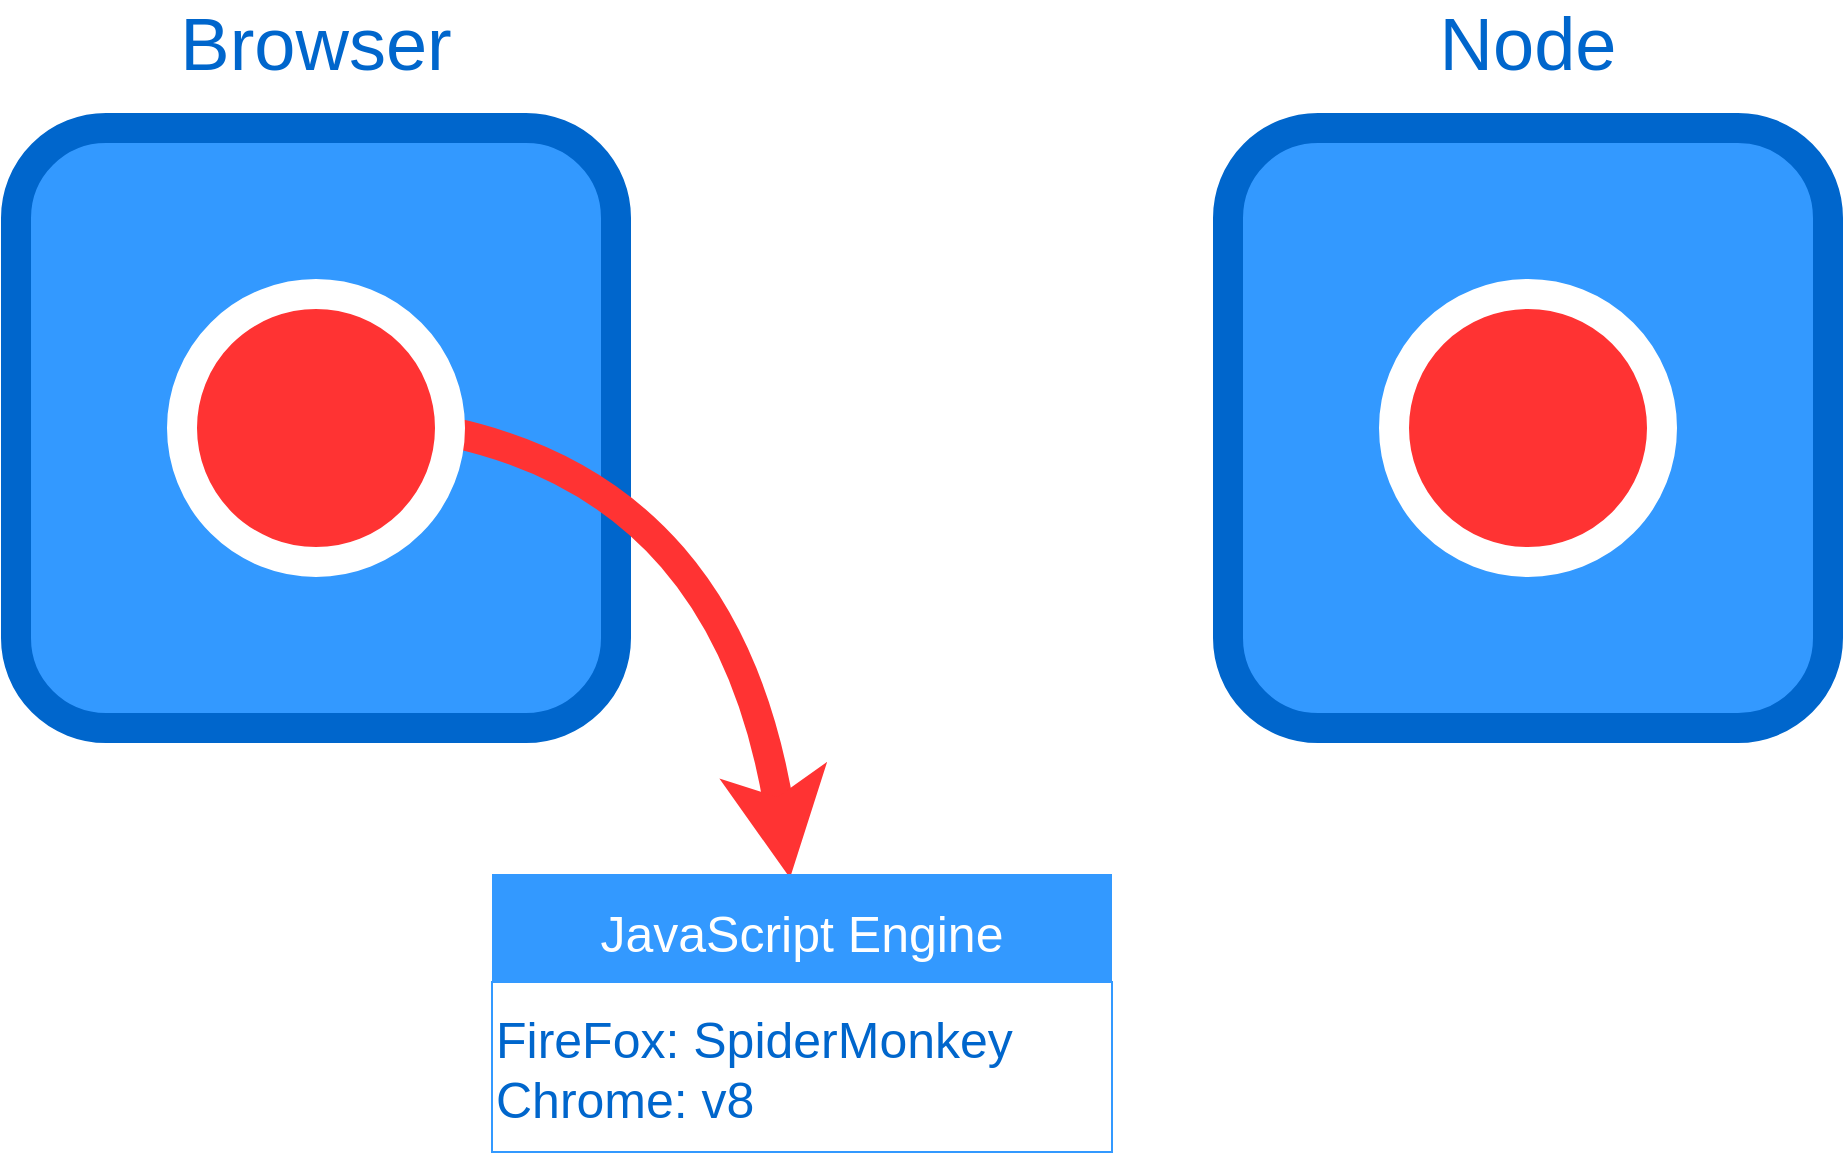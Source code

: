 <mxfile version="17.4.0" type="device"><diagram id="--ZpOBGDvslA4BtmbgsT" name="Page-1"><mxGraphModel dx="2171" dy="1173" grid="0" gridSize="10" guides="1" tooltips="1" connect="1" arrows="1" fold="1" page="1" pageScale="1" pageWidth="4681" pageHeight="3300" math="0" shadow="0"><root><mxCell id="0"/><mxCell id="1" parent="0"/><mxCell id="rv3Fqz1603qJZXhh8gCW-4" value="" style="rounded=1;whiteSpace=wrap;html=1;strokeWidth=15;strokeColor=#0066CC;fillColor=#3399FF;" vertex="1" parent="1"><mxGeometry x="988" y="960" width="300" height="300" as="geometry"/></mxCell><mxCell id="rv3Fqz1603qJZXhh8gCW-3" value="" style="endArrow=classic;html=1;curved=1;strokeColor=#FF3333;strokeWidth=15;" edge="1" parent="1"><mxGeometry width="50" height="50" relative="1" as="geometry"><mxPoint x="1205" y="1112" as="sourcePoint"/><mxPoint x="1375" y="1335" as="targetPoint"/><Array as="points"><mxPoint x="1345" y="1142"/></Array></mxGeometry></mxCell><mxCell id="rv3Fqz1603qJZXhh8gCW-5" value="" style="ellipse;whiteSpace=wrap;html=1;aspect=fixed;strokeWidth=15;strokeColor=#FFFFFF;fillColor=#FF3333;" vertex="1" parent="1"><mxGeometry x="1071" y="1043" width="134" height="134" as="geometry"/></mxCell><mxCell id="rv3Fqz1603qJZXhh8gCW-6" value="" style="rounded=1;whiteSpace=wrap;html=1;strokeWidth=15;strokeColor=#0066CC;fillColor=#3399FF;" vertex="1" parent="1"><mxGeometry x="1594" y="960" width="300" height="300" as="geometry"/></mxCell><mxCell id="rv3Fqz1603qJZXhh8gCW-7" value="" style="ellipse;whiteSpace=wrap;html=1;aspect=fixed;strokeWidth=15;strokeColor=#FFFFFF;fillColor=#FF3333;" vertex="1" parent="1"><mxGeometry x="1677" y="1043" width="134" height="134" as="geometry"/></mxCell><mxCell id="rv3Fqz1603qJZXhh8gCW-8" value="&lt;font color=&quot;#0066cc&quot; style=&quot;font-size: 37px;&quot;&gt;Browser&lt;/font&gt;" style="text;html=1;strokeColor=none;fillColor=none;align=center;verticalAlign=middle;whiteSpace=wrap;rounded=0;fontSize=37;" vertex="1" parent="1"><mxGeometry x="1057" y="896" width="162" height="46" as="geometry"/></mxCell><mxCell id="rv3Fqz1603qJZXhh8gCW-9" value="&lt;font color=&quot;#0066cc&quot; style=&quot;font-size: 37px&quot;&gt;Node&lt;/font&gt;" style="text;html=1;strokeColor=none;fillColor=none;align=center;verticalAlign=middle;whiteSpace=wrap;rounded=0;fontSize=37;" vertex="1" parent="1"><mxGeometry x="1663" y="896" width="162" height="46" as="geometry"/></mxCell><mxCell id="rv3Fqz1603qJZXhh8gCW-10" value="&lt;font style=&quot;font-size: 25px&quot; color=&quot;#ffffff&quot;&gt;JavaScript Engine&lt;/font&gt;" style="text;html=1;strokeColor=none;fillColor=#3399FF;align=center;verticalAlign=middle;whiteSpace=wrap;rounded=0;fontSize=37;fontColor=#0066CC;horizontal=1;" vertex="1" parent="1"><mxGeometry x="1226" y="1333" width="310" height="54" as="geometry"/></mxCell><mxCell id="rv3Fqz1603qJZXhh8gCW-11" value="&lt;font color=&quot;#0066cc&quot;&gt;FireFox: SpiderMonkey&lt;br&gt;Chrome: v8&lt;br&gt;&lt;/font&gt;" style="text;html=1;strokeColor=#3399FF;fillColor=none;align=left;verticalAlign=middle;whiteSpace=wrap;rounded=0;fontSize=25;fontColor=#FFFFFF;labelPosition=center;verticalLabelPosition=middle;" vertex="1" parent="1"><mxGeometry x="1226" y="1387" width="310" height="85" as="geometry"/></mxCell></root></mxGraphModel></diagram></mxfile>